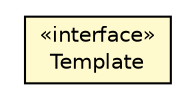 #!/usr/local/bin/dot
#
# Class diagram 
# Generated by UMLGraph version R5_6-24-gf6e263 (http://www.umlgraph.org/)
#

digraph G {
	edge [fontname="Helvetica",fontsize=10,labelfontname="Helvetica",labelfontsize=10];
	node [fontname="Helvetica",fontsize=10,shape=plaintext];
	nodesep=0.25;
	ranksep=0.5;
	// org.qiweb.api.templates.Template
	c30732 [label=<<table title="org.qiweb.api.templates.Template" border="0" cellborder="1" cellspacing="0" cellpadding="2" port="p" bgcolor="lemonChiffon" href="./Template.html">
		<tr><td><table border="0" cellspacing="0" cellpadding="1">
<tr><td align="center" balign="center"> &#171;interface&#187; </td></tr>
<tr><td align="center" balign="center"> Template </td></tr>
		</table></td></tr>
		</table>>, URL="./Template.html", fontname="Helvetica", fontcolor="black", fontsize=10.0];
}


